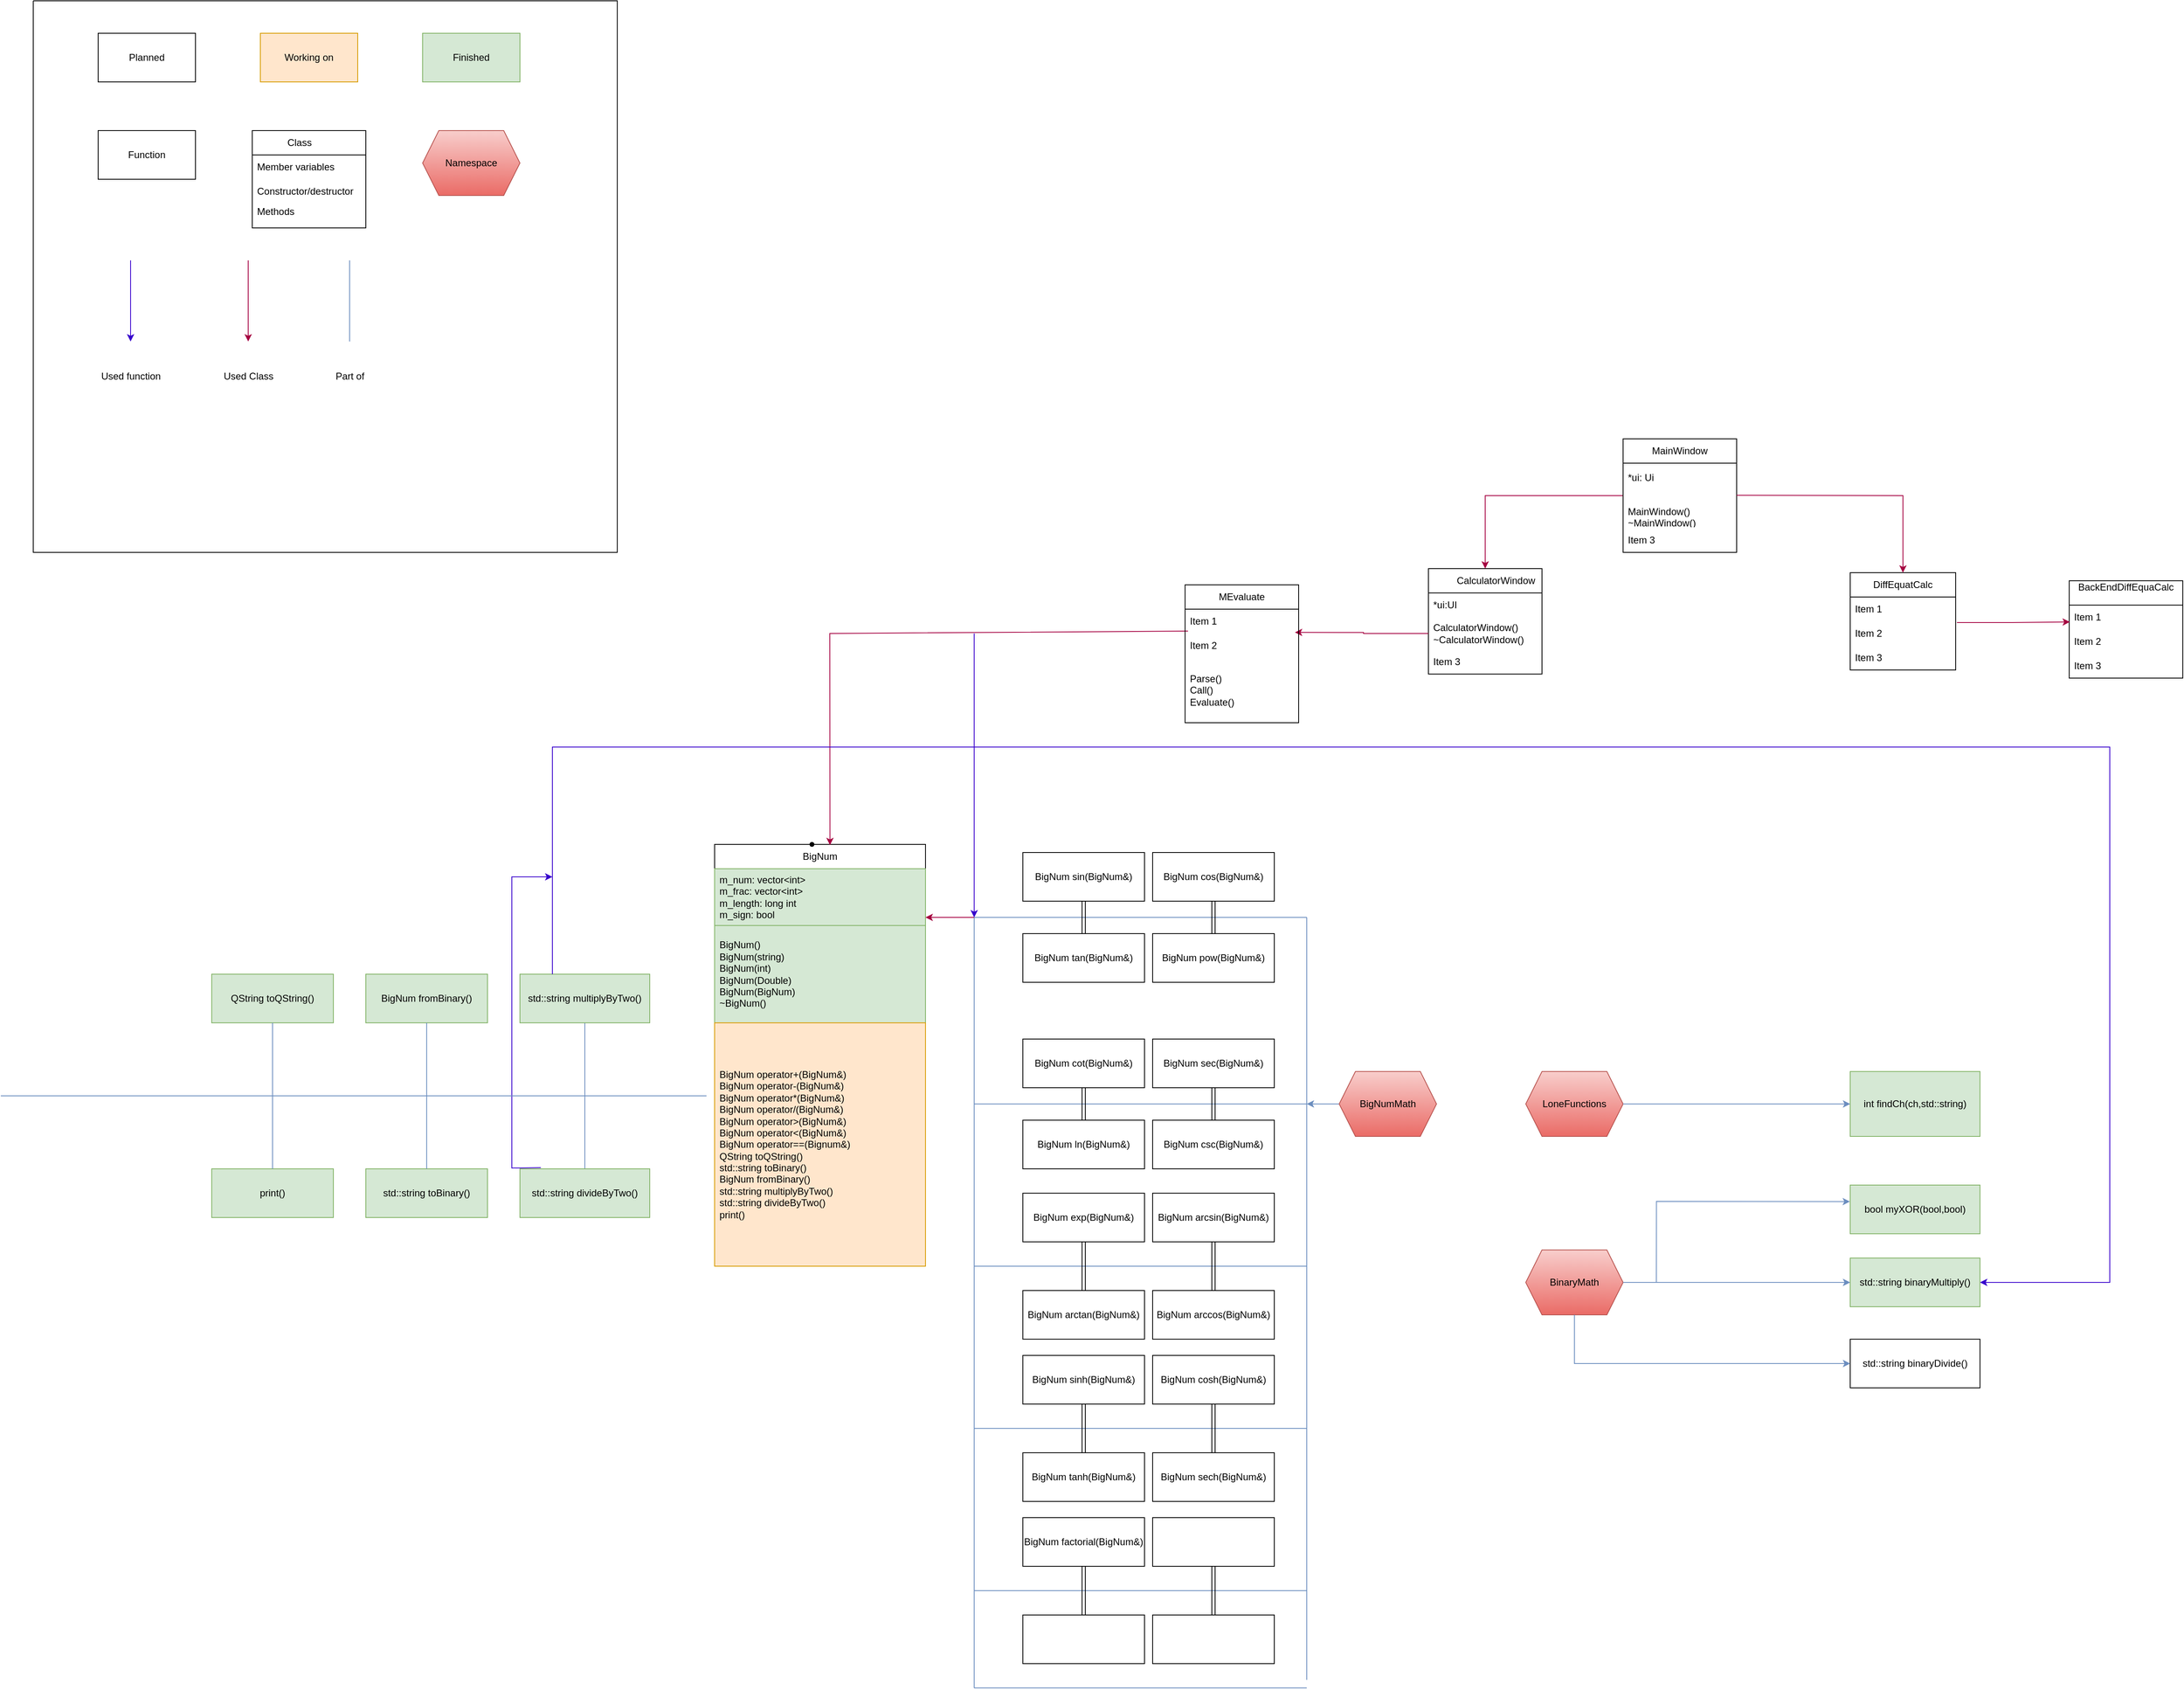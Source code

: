 <mxfile version="25.0.3">
  <diagram name="Page-1" id="wpjNXMdoYafT5c4S4e7b">
    <mxGraphModel dx="2349" dy="2045" grid="1" gridSize="10" guides="1" tooltips="1" connect="1" arrows="1" fold="1" page="1" pageScale="1" pageWidth="850" pageHeight="1100" background="none" math="0" shadow="0">
      <root>
        <mxCell id="0" />
        <mxCell id="1" parent="0" />
        <mxCell id="IW--40aOMqE-fzdoDW7e-1" value="BigNum" style="swimlane;fontStyle=0;childLayout=stackLayout;horizontal=1;startSize=30;horizontalStack=0;resizeParent=1;resizeParentMax=0;resizeLast=0;collapsible=1;marginBottom=0;whiteSpace=wrap;html=1;" parent="1" vertex="1">
          <mxGeometry x="120" y="120" width="260" height="220" as="geometry" />
        </mxCell>
        <mxCell id="IW--40aOMqE-fzdoDW7e-2" value="&lt;div&gt;m_num: vector&amp;lt;int&amp;gt;&lt;/div&gt;&lt;div&gt;m_frac: vector&amp;lt;int&amp;gt;&lt;br&gt;&lt;/div&gt;&lt;div&gt;m_length: long int&lt;/div&gt;&lt;div&gt;m_sign: bool&lt;br&gt;&lt;/div&gt;" style="text;strokeColor=#82b366;fillColor=#d5e8d4;align=left;verticalAlign=middle;spacingLeft=4;spacingRight=4;overflow=hidden;points=[[0,0.5],[1,0.5]];portConstraint=eastwest;rotatable=0;whiteSpace=wrap;html=1;" parent="IW--40aOMqE-fzdoDW7e-1" vertex="1">
          <mxGeometry y="30" width="260" height="70" as="geometry" />
        </mxCell>
        <mxCell id="IW--40aOMqE-fzdoDW7e-3" value="&lt;div&gt;BigNum()&lt;br&gt;&lt;/div&gt;&lt;div&gt;BigNum(string)&lt;/div&gt;&lt;div&gt;BigNum(int)&lt;/div&gt;&lt;div&gt;BigNum(Double)&lt;/div&gt;&lt;div&gt;BigNum(BigNum)&lt;br&gt;&lt;/div&gt;&lt;div&gt;~BigNum()&lt;br&gt;&lt;/div&gt;" style="text;strokeColor=#82b366;fillColor=#d5e8d4;align=left;verticalAlign=middle;spacingLeft=4;spacingRight=4;overflow=hidden;points=[[0,0.5],[1,0.5]];portConstraint=eastwest;rotatable=1;whiteSpace=wrap;html=1;movable=1;resizable=1;deletable=1;editable=1;locked=0;connectable=1;" parent="IW--40aOMqE-fzdoDW7e-1" vertex="1">
          <mxGeometry y="100" width="260" height="120" as="geometry" />
        </mxCell>
        <mxCell id="IW--40aOMqE-fzdoDW7e-9" value="BigNum sin(BigNum&amp;amp;)" style="rounded=0;whiteSpace=wrap;html=1;" parent="1" vertex="1">
          <mxGeometry x="500" y="130" width="150" height="60" as="geometry" />
        </mxCell>
        <mxCell id="IW--40aOMqE-fzdoDW7e-10" value="BigNum cos(BigNum&amp;amp;)" style="rounded=0;whiteSpace=wrap;html=1;" parent="1" vertex="1">
          <mxGeometry x="660" y="130" width="150" height="60" as="geometry" />
        </mxCell>
        <mxCell id="IW--40aOMqE-fzdoDW7e-11" value="BigNum tan(BigNum&amp;amp;)" style="rounded=0;whiteSpace=wrap;html=1;" parent="1" vertex="1">
          <mxGeometry x="500" y="230" width="150" height="60" as="geometry" />
        </mxCell>
        <mxCell id="IW--40aOMqE-fzdoDW7e-12" value="BigNum pow(BigNum&amp;amp;)" style="rounded=0;whiteSpace=wrap;html=1;" parent="1" vertex="1">
          <mxGeometry x="660" y="230" width="150" height="60" as="geometry" />
        </mxCell>
        <mxCell id="IW--40aOMqE-fzdoDW7e-19" value="" style="endArrow=none;html=1;rounded=0;fillColor=#dae8fc;strokeColor=#6c8ebf;" parent="1" edge="1">
          <mxGeometry width="50" height="50" relative="1" as="geometry">
            <mxPoint x="440" y="210" as="sourcePoint" />
            <mxPoint x="850" y="210" as="targetPoint" />
          </mxGeometry>
        </mxCell>
        <mxCell id="IW--40aOMqE-fzdoDW7e-20" value="" style="shape=link;html=1;rounded=0;exitX=0.5;exitY=1;exitDx=0;exitDy=0;" parent="1" source="IW--40aOMqE-fzdoDW7e-9" edge="1">
          <mxGeometry width="100" relative="1" as="geometry">
            <mxPoint x="370" y="390" as="sourcePoint" />
            <mxPoint x="575" y="210" as="targetPoint" />
          </mxGeometry>
        </mxCell>
        <mxCell id="IW--40aOMqE-fzdoDW7e-21" value="" style="shape=link;html=1;rounded=0;entryX=0.5;entryY=0;entryDx=0;entryDy=0;" parent="1" target="IW--40aOMqE-fzdoDW7e-11" edge="1">
          <mxGeometry width="100" relative="1" as="geometry">
            <mxPoint x="575" y="210" as="sourcePoint" />
            <mxPoint x="470" y="390" as="targetPoint" />
          </mxGeometry>
        </mxCell>
        <mxCell id="IW--40aOMqE-fzdoDW7e-22" value="" style="shape=link;html=1;rounded=0;exitX=0.5;exitY=1;exitDx=0;exitDy=0;entryX=0.5;entryY=0;entryDx=0;entryDy=0;" parent="1" source="IW--40aOMqE-fzdoDW7e-10" target="IW--40aOMqE-fzdoDW7e-12" edge="1">
          <mxGeometry width="100" relative="1" as="geometry">
            <mxPoint x="370" y="450" as="sourcePoint" />
            <mxPoint x="470" y="450" as="targetPoint" />
          </mxGeometry>
        </mxCell>
        <mxCell id="IW--40aOMqE-fzdoDW7e-23" value="BigNum cot(BigNum&amp;amp;)" style="rounded=0;whiteSpace=wrap;html=1;" parent="1" vertex="1">
          <mxGeometry x="500" y="360" width="150" height="60" as="geometry" />
        </mxCell>
        <mxCell id="IW--40aOMqE-fzdoDW7e-24" value="BigNum sec(BigNum&amp;amp;)" style="rounded=0;whiteSpace=wrap;html=1;" parent="1" vertex="1">
          <mxGeometry x="660" y="360" width="150" height="60" as="geometry" />
        </mxCell>
        <mxCell id="IW--40aOMqE-fzdoDW7e-25" value="BigNum ln(BigNum&amp;amp;)" style="rounded=0;whiteSpace=wrap;html=1;" parent="1" vertex="1">
          <mxGeometry x="500" y="460" width="150" height="60" as="geometry" />
        </mxCell>
        <mxCell id="IW--40aOMqE-fzdoDW7e-26" value="BigNum csc(BigNum&amp;amp;)" style="rounded=0;whiteSpace=wrap;html=1;" parent="1" vertex="1">
          <mxGeometry x="660" y="460" width="150" height="60" as="geometry" />
        </mxCell>
        <mxCell id="IW--40aOMqE-fzdoDW7e-27" value="" style="endArrow=none;html=1;rounded=0;fillColor=#dae8fc;strokeColor=#6c8ebf;" parent="1" edge="1">
          <mxGeometry width="50" height="50" relative="1" as="geometry">
            <mxPoint x="440" y="440" as="sourcePoint" />
            <mxPoint x="440" y="210" as="targetPoint" />
          </mxGeometry>
        </mxCell>
        <mxCell id="IW--40aOMqE-fzdoDW7e-28" value="" style="endArrow=none;html=1;rounded=0;fillColor=#dae8fc;strokeColor=#6c8ebf;" parent="1" edge="1">
          <mxGeometry width="50" height="50" relative="1" as="geometry">
            <mxPoint x="850" y="440" as="sourcePoint" />
            <mxPoint x="440" y="440" as="targetPoint" />
          </mxGeometry>
        </mxCell>
        <mxCell id="IW--40aOMqE-fzdoDW7e-29" value="" style="shape=link;html=1;rounded=0;entryX=0.5;entryY=1;entryDx=0;entryDy=0;exitX=0.5;exitY=0;exitDx=0;exitDy=0;" parent="1" source="IW--40aOMqE-fzdoDW7e-25" target="IW--40aOMqE-fzdoDW7e-23" edge="1">
          <mxGeometry width="100" relative="1" as="geometry">
            <mxPoint x="370" y="450" as="sourcePoint" />
            <mxPoint x="470" y="450" as="targetPoint" />
          </mxGeometry>
        </mxCell>
        <mxCell id="IW--40aOMqE-fzdoDW7e-30" value="" style="shape=link;html=1;rounded=0;exitX=0.5;exitY=1;exitDx=0;exitDy=0;entryX=0.5;entryY=0;entryDx=0;entryDy=0;" parent="1" source="IW--40aOMqE-fzdoDW7e-24" target="IW--40aOMqE-fzdoDW7e-26" edge="1">
          <mxGeometry width="100" relative="1" as="geometry">
            <mxPoint x="370" y="450" as="sourcePoint" />
            <mxPoint x="470" y="450" as="targetPoint" />
          </mxGeometry>
        </mxCell>
        <mxCell id="IW--40aOMqE-fzdoDW7e-31" value="" style="endArrow=none;html=1;rounded=0;fillColor=#dae8fc;strokeColor=#6c8ebf;" parent="1" edge="1">
          <mxGeometry width="50" height="50" relative="1" as="geometry">
            <mxPoint x="440" y="640" as="sourcePoint" />
            <mxPoint x="440" y="440" as="targetPoint" />
          </mxGeometry>
        </mxCell>
        <mxCell id="IW--40aOMqE-fzdoDW7e-32" value="" style="endArrow=none;html=1;rounded=0;fillColor=#dae8fc;strokeColor=#6c8ebf;" parent="1" edge="1">
          <mxGeometry width="50" height="50" relative="1" as="geometry">
            <mxPoint x="440" y="640" as="sourcePoint" />
            <mxPoint x="850" y="640" as="targetPoint" />
          </mxGeometry>
        </mxCell>
        <mxCell id="IW--40aOMqE-fzdoDW7e-33" value="BigNum exp(BigNum&amp;amp;)" style="rounded=0;whiteSpace=wrap;html=1;" parent="1" vertex="1">
          <mxGeometry x="500" y="550" width="150" height="60" as="geometry" />
        </mxCell>
        <mxCell id="IW--40aOMqE-fzdoDW7e-34" value="BigNum arcsin(BigNum&amp;amp;)" style="rounded=0;whiteSpace=wrap;html=1;" parent="1" vertex="1">
          <mxGeometry x="660" y="550" width="150" height="60" as="geometry" />
        </mxCell>
        <mxCell id="IW--40aOMqE-fzdoDW7e-35" value="BigNum arctan(BigNum&amp;amp;)" style="rounded=0;whiteSpace=wrap;html=1;" parent="1" vertex="1">
          <mxGeometry x="500" y="670" width="150" height="60" as="geometry" />
        </mxCell>
        <mxCell id="IW--40aOMqE-fzdoDW7e-36" value="BigNum arccos(BigNum&amp;amp;)" style="rounded=0;whiteSpace=wrap;html=1;" parent="1" vertex="1">
          <mxGeometry x="660" y="670" width="150" height="60" as="geometry" />
        </mxCell>
        <mxCell id="IW--40aOMqE-fzdoDW7e-37" value="" style="shape=link;html=1;rounded=0;exitX=0.5;exitY=0;exitDx=0;exitDy=0;entryX=0.5;entryY=1;entryDx=0;entryDy=0;" parent="1" source="IW--40aOMqE-fzdoDW7e-35" target="IW--40aOMqE-fzdoDW7e-33" edge="1">
          <mxGeometry width="100" relative="1" as="geometry">
            <mxPoint x="370" y="450" as="sourcePoint" />
            <mxPoint x="470" y="450" as="targetPoint" />
          </mxGeometry>
        </mxCell>
        <mxCell id="IW--40aOMqE-fzdoDW7e-38" value="" style="shape=link;html=1;rounded=0;entryX=0.5;entryY=0;entryDx=0;entryDy=0;exitX=0.5;exitY=1;exitDx=0;exitDy=0;" parent="1" source="IW--40aOMqE-fzdoDW7e-34" target="IW--40aOMqE-fzdoDW7e-36" edge="1">
          <mxGeometry width="100" relative="1" as="geometry">
            <mxPoint x="370" y="450" as="sourcePoint" />
            <mxPoint x="470" y="450" as="targetPoint" />
          </mxGeometry>
        </mxCell>
        <mxCell id="IW--40aOMqE-fzdoDW7e-39" value="" style="endArrow=none;html=1;rounded=0;fillColor=#dae8fc;strokeColor=#6c8ebf;" parent="1" edge="1">
          <mxGeometry width="50" height="50" relative="1" as="geometry">
            <mxPoint x="850" y="640" as="sourcePoint" />
            <mxPoint x="850" y="210" as="targetPoint" />
          </mxGeometry>
        </mxCell>
        <mxCell id="IW--40aOMqE-fzdoDW7e-40" value="" style="endArrow=none;html=1;rounded=0;" parent="1" target="IW--40aOMqE-fzdoDW7e-41" edge="1">
          <mxGeometry width="50" height="50" relative="1" as="geometry">
            <mxPoint x="880" y="440" as="sourcePoint" />
            <mxPoint x="850" y="440" as="targetPoint" />
          </mxGeometry>
        </mxCell>
        <mxCell id="IW--40aOMqE-fzdoDW7e-42" value="" style="edgeStyle=orthogonalEdgeStyle;rounded=0;orthogonalLoop=1;jettySize=auto;html=1;fillColor=#dae8fc;strokeColor=#6c8ebf;" parent="1" source="IW--40aOMqE-fzdoDW7e-41" edge="1">
          <mxGeometry relative="1" as="geometry">
            <mxPoint x="850" y="440" as="targetPoint" />
          </mxGeometry>
        </mxCell>
        <mxCell id="IW--40aOMqE-fzdoDW7e-41" value="&lt;div&gt;BigNumMath&lt;br&gt;&lt;/div&gt;" style="shape=hexagon;perimeter=hexagonPerimeter2;whiteSpace=wrap;html=1;fixedSize=1;fillColor=#f8cecc;gradientColor=#ea6b66;strokeColor=#b85450;" parent="1" vertex="1">
          <mxGeometry x="890" y="400" width="120" height="80" as="geometry" />
        </mxCell>
        <mxCell id="IW--40aOMqE-fzdoDW7e-43" value="" style="endArrow=none;html=1;rounded=0;fillColor=#dae8fc;strokeColor=#6c8ebf;" parent="1" edge="1">
          <mxGeometry width="50" height="50" relative="1" as="geometry">
            <mxPoint x="440" y="840" as="sourcePoint" />
            <mxPoint x="440" y="640" as="targetPoint" />
          </mxGeometry>
        </mxCell>
        <mxCell id="IW--40aOMqE-fzdoDW7e-4" value="&lt;div&gt;BigNum operator+(BigNum&amp;amp;)&lt;br&gt;&lt;/div&gt;&lt;div&gt;BigNum operator-(BigNum&amp;amp;)&lt;/div&gt;&lt;div&gt;BigNum operator*(BigNum&amp;amp;)&lt;/div&gt;&lt;div&gt;BigNum operator/(BigNum&amp;amp;)&lt;/div&gt;&lt;div&gt;BigNum operator&amp;gt;(BigNum&amp;amp;)&lt;/div&gt;&lt;div&gt;BigNum operator&amp;lt;(BigNum&amp;amp;)&lt;/div&gt;&lt;div&gt;BigNum operator==(Bignum&amp;amp;)&lt;br&gt;&lt;/div&gt;&lt;div&gt;QString toQString()&lt;/div&gt;&lt;div&gt;std::string toBinary()&lt;/div&gt;&lt;div&gt;BigNum fromBinary()&lt;br&gt;&lt;/div&gt;&lt;div&gt;std::string multiplyByTwo()&lt;/div&gt;&lt;div&gt;std::string divideByTwo()&lt;br&gt;&lt;/div&gt;&lt;div&gt;print()&lt;br&gt;&lt;/div&gt;" style="text;strokeColor=#d79b00;fillColor=#ffe6cc;align=left;verticalAlign=middle;spacingLeft=4;spacingRight=4;overflow=hidden;points=[[0,0.5],[1,0.5]];portConstraint=eastwest;rotatable=1;whiteSpace=wrap;html=1;movable=1;resizable=1;deletable=1;editable=1;locked=0;connectable=1;" parent="1" vertex="1">
          <mxGeometry x="120" y="340" width="260" height="300" as="geometry" />
        </mxCell>
        <mxCell id="IW--40aOMqE-fzdoDW7e-44" value="" style="endArrow=none;html=1;rounded=0;fillColor=#dae8fc;strokeColor=#6c8ebf;" parent="1" edge="1">
          <mxGeometry width="50" height="50" relative="1" as="geometry">
            <mxPoint x="440" y="840" as="sourcePoint" />
            <mxPoint x="850" y="840" as="targetPoint" />
          </mxGeometry>
        </mxCell>
        <mxCell id="IW--40aOMqE-fzdoDW7e-45" value="BigNum sinh(BigNum&amp;amp;)" style="rounded=0;whiteSpace=wrap;html=1;" parent="1" vertex="1">
          <mxGeometry x="500" y="750" width="150" height="60" as="geometry" />
        </mxCell>
        <mxCell id="IW--40aOMqE-fzdoDW7e-46" value="BigNum cosh(BigNum&amp;amp;)" style="rounded=0;whiteSpace=wrap;html=1;" parent="1" vertex="1">
          <mxGeometry x="660" y="750" width="150" height="60" as="geometry" />
        </mxCell>
        <mxCell id="IW--40aOMqE-fzdoDW7e-47" value="BigNum tanh(BigNum&amp;amp;)" style="rounded=0;whiteSpace=wrap;html=1;" parent="1" vertex="1">
          <mxGeometry x="500" y="870" width="150" height="60" as="geometry" />
        </mxCell>
        <mxCell id="IW--40aOMqE-fzdoDW7e-48" value="BigNum sech(BigNum&amp;amp;)" style="rounded=0;whiteSpace=wrap;html=1;" parent="1" vertex="1">
          <mxGeometry x="660" y="870" width="150" height="60" as="geometry" />
        </mxCell>
        <mxCell id="IW--40aOMqE-fzdoDW7e-49" value="" style="shape=link;html=1;rounded=0;exitX=0.5;exitY=0;exitDx=0;exitDy=0;entryX=0.5;entryY=1;entryDx=0;entryDy=0;" parent="1" source="IW--40aOMqE-fzdoDW7e-47" target="IW--40aOMqE-fzdoDW7e-45" edge="1">
          <mxGeometry width="100" relative="1" as="geometry">
            <mxPoint x="370" y="650" as="sourcePoint" />
            <mxPoint x="470" y="650" as="targetPoint" />
          </mxGeometry>
        </mxCell>
        <mxCell id="IW--40aOMqE-fzdoDW7e-50" value="" style="shape=link;html=1;rounded=0;entryX=0.5;entryY=0;entryDx=0;entryDy=0;exitX=0.5;exitY=1;exitDx=0;exitDy=0;" parent="1" source="IW--40aOMqE-fzdoDW7e-46" target="IW--40aOMqE-fzdoDW7e-48" edge="1">
          <mxGeometry width="100" relative="1" as="geometry">
            <mxPoint x="370" y="650" as="sourcePoint" />
            <mxPoint x="470" y="650" as="targetPoint" />
          </mxGeometry>
        </mxCell>
        <mxCell id="IW--40aOMqE-fzdoDW7e-51" value="" style="endArrow=none;html=1;rounded=0;fillColor=#dae8fc;strokeColor=#6c8ebf;" parent="1" edge="1">
          <mxGeometry width="50" height="50" relative="1" as="geometry">
            <mxPoint x="850" y="640" as="sourcePoint" />
            <mxPoint x="850" y="840" as="targetPoint" />
          </mxGeometry>
        </mxCell>
        <mxCell id="IW--40aOMqE-fzdoDW7e-64" value="" style="edgeStyle=orthogonalEdgeStyle;rounded=0;orthogonalLoop=1;jettySize=auto;html=1;fillColor=#d80073;strokeColor=#A50040;" parent="1" source="IW--40aOMqE-fzdoDW7e-52" target="IW--40aOMqE-fzdoDW7e-60" edge="1">
          <mxGeometry relative="1" as="geometry" />
        </mxCell>
        <mxCell id="IW--40aOMqE-fzdoDW7e-52" value="MainWindow" style="swimlane;fontStyle=0;childLayout=stackLayout;horizontal=1;startSize=30;horizontalStack=0;resizeParent=1;resizeParentMax=0;resizeLast=0;collapsible=1;marginBottom=0;whiteSpace=wrap;html=1;" parent="1" vertex="1">
          <mxGeometry x="1240" y="-380" width="140" height="140" as="geometry" />
        </mxCell>
        <mxCell id="IW--40aOMqE-fzdoDW7e-53" value="&lt;div&gt;*ui: Ui&lt;br&gt;&lt;/div&gt;&lt;div&gt;&lt;br&gt;&lt;/div&gt;" style="text;strokeColor=none;fillColor=none;align=left;verticalAlign=middle;spacingLeft=4;spacingRight=4;overflow=hidden;points=[[0,0.5],[1,0.5]];portConstraint=eastwest;rotatable=0;whiteSpace=wrap;html=1;" parent="IW--40aOMqE-fzdoDW7e-52" vertex="1">
          <mxGeometry y="30" width="140" height="50" as="geometry" />
        </mxCell>
        <mxCell id="IW--40aOMqE-fzdoDW7e-54" value="&lt;div&gt;MainWindow()&lt;/div&gt;&lt;div&gt;~MainWindow()&lt;br&gt;&lt;/div&gt;" style="text;strokeColor=none;fillColor=none;align=left;verticalAlign=middle;spacingLeft=4;spacingRight=4;overflow=hidden;points=[[0,0.5],[1,0.5]];portConstraint=eastwest;rotatable=0;whiteSpace=wrap;html=1;" parent="IW--40aOMqE-fzdoDW7e-52" vertex="1">
          <mxGeometry y="80" width="140" height="30" as="geometry" />
        </mxCell>
        <mxCell id="IW--40aOMqE-fzdoDW7e-55" value="Item 3" style="text;strokeColor=none;fillColor=none;align=left;verticalAlign=middle;spacingLeft=4;spacingRight=4;overflow=hidden;points=[[0,0.5],[1,0.5]];portConstraint=eastwest;rotatable=0;whiteSpace=wrap;html=1;" parent="IW--40aOMqE-fzdoDW7e-52" vertex="1">
          <mxGeometry y="110" width="140" height="30" as="geometry" />
        </mxCell>
        <mxCell id="IW--40aOMqE-fzdoDW7e-60" value="&lt;span style=&quot;white-space: pre;&quot;&gt;&#x9;&lt;/span&gt;CalculatorWindow" style="swimlane;fontStyle=0;childLayout=stackLayout;horizontal=1;startSize=30;horizontalStack=0;resizeParent=1;resizeParentMax=0;resizeLast=0;collapsible=1;marginBottom=0;whiteSpace=wrap;html=1;" parent="1" vertex="1">
          <mxGeometry x="1000" y="-220" width="140" height="130" as="geometry" />
        </mxCell>
        <mxCell id="IW--40aOMqE-fzdoDW7e-61" value="*ui:UI" style="text;strokeColor=none;fillColor=none;align=left;verticalAlign=middle;spacingLeft=4;spacingRight=4;overflow=hidden;points=[[0,0.5],[1,0.5]];portConstraint=eastwest;rotatable=0;whiteSpace=wrap;html=1;" parent="IW--40aOMqE-fzdoDW7e-60" vertex="1">
          <mxGeometry y="30" width="140" height="30" as="geometry" />
        </mxCell>
        <mxCell id="IW--40aOMqE-fzdoDW7e-62" value="&lt;div&gt;CalculatorWindow()&lt;/div&gt;&lt;div&gt;~CalculatorWindow()&lt;br&gt;&lt;/div&gt;" style="text;strokeColor=none;fillColor=none;align=left;verticalAlign=middle;spacingLeft=4;spacingRight=4;overflow=hidden;points=[[0,0.5],[1,0.5]];portConstraint=eastwest;rotatable=0;whiteSpace=wrap;html=1;" parent="IW--40aOMqE-fzdoDW7e-60" vertex="1">
          <mxGeometry y="60" width="140" height="40" as="geometry" />
        </mxCell>
        <mxCell id="IW--40aOMqE-fzdoDW7e-63" value="Item 3" style="text;strokeColor=none;fillColor=none;align=left;verticalAlign=middle;spacingLeft=4;spacingRight=4;overflow=hidden;points=[[0,0.5],[1,0.5]];portConstraint=eastwest;rotatable=0;whiteSpace=wrap;html=1;" parent="IW--40aOMqE-fzdoDW7e-60" vertex="1">
          <mxGeometry y="100" width="140" height="30" as="geometry" />
        </mxCell>
        <mxCell id="IW--40aOMqE-fzdoDW7e-66" value="" style="shape=waypoint;sketch=0;size=6;pointerEvents=1;points=[];fillColor=default;resizable=0;rotatable=0;perimeter=centerPerimeter;snapToPoint=1;fontStyle=0;startSize=30;" parent="1" vertex="1">
          <mxGeometry x="230" y="110" width="20" height="20" as="geometry" />
        </mxCell>
        <mxCell id="IW--40aOMqE-fzdoDW7e-76" value="" style="edgeStyle=orthogonalEdgeStyle;rounded=0;orthogonalLoop=1;jettySize=auto;html=1;fillColor=#d80073;strokeColor=#A50040;entryX=0.967;entryY=0.956;entryDx=0;entryDy=0;entryPerimeter=0;" parent="1" source="IW--40aOMqE-fzdoDW7e-62" target="IW--40aOMqE-fzdoDW7e-181" edge="1">
          <mxGeometry relative="1" as="geometry">
            <mxPoint x="845.0" y="-140" as="targetPoint" />
          </mxGeometry>
        </mxCell>
        <mxCell id="IW--40aOMqE-fzdoDW7e-78" value="" style="endArrow=classic;html=1;rounded=0;entryX=0.547;entryY=0.004;entryDx=0;entryDy=0;entryPerimeter=0;fillColor=#d80073;strokeColor=#A50040;exitX=0.026;exitY=-0.1;exitDx=0;exitDy=0;exitPerimeter=0;" parent="1" source="IW--40aOMqE-fzdoDW7e-182" target="IW--40aOMqE-fzdoDW7e-1" edge="1">
          <mxGeometry width="50" height="50" relative="1" as="geometry">
            <mxPoint x="690" y="-140" as="sourcePoint" />
            <mxPoint x="900" y="160" as="targetPoint" />
            <Array as="points">
              <mxPoint x="262" y="-140" />
            </Array>
          </mxGeometry>
        </mxCell>
        <mxCell id="IW--40aOMqE-fzdoDW7e-80" value="&lt;div&gt;&lt;br&gt;&lt;/div&gt;&lt;div&gt;LoneFunctions&lt;/div&gt;&lt;div&gt;&lt;br&gt;&lt;/div&gt;" style="shape=hexagon;perimeter=hexagonPerimeter2;whiteSpace=wrap;html=1;fixedSize=1;fillColor=#f8cecc;gradientColor=#ea6b66;strokeColor=#b85450;" parent="1" vertex="1">
          <mxGeometry x="1120" y="400" width="120" height="80" as="geometry" />
        </mxCell>
        <mxCell id="IW--40aOMqE-fzdoDW7e-81" value="int findCh(ch,std::string)" style="rounded=0;whiteSpace=wrap;html=1;fillColor=#d5e8d4;strokeColor=#82b366;" parent="1" vertex="1">
          <mxGeometry x="1520" y="400" width="160" height="80" as="geometry" />
        </mxCell>
        <mxCell id="IW--40aOMqE-fzdoDW7e-82" value="" style="edgeStyle=orthogonalEdgeStyle;rounded=0;orthogonalLoop=1;jettySize=auto;html=1;fillColor=#dae8fc;strokeColor=#6c8ebf;" parent="1" source="IW--40aOMqE-fzdoDW7e-80" target="IW--40aOMqE-fzdoDW7e-81" edge="1">
          <mxGeometry relative="1" as="geometry" />
        </mxCell>
        <mxCell id="IW--40aOMqE-fzdoDW7e-83" value="" style="endArrow=none;html=1;rounded=0;fillColor=#dae8fc;strokeColor=#6c8ebf;" parent="1" edge="1">
          <mxGeometry width="50" height="50" relative="1" as="geometry">
            <mxPoint x="440" y="1040" as="sourcePoint" />
            <mxPoint x="440" y="840" as="targetPoint" />
          </mxGeometry>
        </mxCell>
        <mxCell id="IW--40aOMqE-fzdoDW7e-84" value="" style="endArrow=none;html=1;rounded=0;fillColor=#dae8fc;strokeColor=#6c8ebf;" parent="1" edge="1">
          <mxGeometry width="50" height="50" relative="1" as="geometry">
            <mxPoint x="850" y="1150" as="sourcePoint" />
            <mxPoint x="850" y="840" as="targetPoint" />
          </mxGeometry>
        </mxCell>
        <mxCell id="IW--40aOMqE-fzdoDW7e-86" value="BigNum factorial(BigNum&amp;amp;)" style="rounded=0;whiteSpace=wrap;html=1;" parent="1" vertex="1">
          <mxGeometry x="500" y="950" width="150" height="60" as="geometry" />
        </mxCell>
        <mxCell id="IW--40aOMqE-fzdoDW7e-87" value="" style="rounded=0;whiteSpace=wrap;html=1;" parent="1" vertex="1">
          <mxGeometry x="660" y="950" width="150" height="60" as="geometry" />
        </mxCell>
        <mxCell id="IW--40aOMqE-fzdoDW7e-88" value="" style="endArrow=none;html=1;rounded=0;fillColor=#dae8fc;strokeColor=#6c8ebf;" parent="1" edge="1">
          <mxGeometry width="50" height="50" relative="1" as="geometry">
            <mxPoint x="440" y="1160" as="sourcePoint" />
            <mxPoint x="850" y="1160" as="targetPoint" />
          </mxGeometry>
        </mxCell>
        <mxCell id="IW--40aOMqE-fzdoDW7e-89" value="" style="rounded=0;whiteSpace=wrap;html=1;" parent="1" vertex="1">
          <mxGeometry x="500" y="1070" width="150" height="60" as="geometry" />
        </mxCell>
        <mxCell id="IW--40aOMqE-fzdoDW7e-90" value="" style="rounded=0;whiteSpace=wrap;html=1;" parent="1" vertex="1">
          <mxGeometry x="660" y="1070" width="150" height="60" as="geometry" />
        </mxCell>
        <mxCell id="IW--40aOMqE-fzdoDW7e-91" value="" style="endArrow=none;html=1;rounded=0;fillColor=#dae8fc;strokeColor=#6c8ebf;" parent="1" edge="1">
          <mxGeometry width="50" height="50" relative="1" as="geometry">
            <mxPoint x="440" y="1160" as="sourcePoint" />
            <mxPoint x="440" y="1040" as="targetPoint" />
            <Array as="points">
              <mxPoint x="440" y="1040" />
            </Array>
          </mxGeometry>
        </mxCell>
        <mxCell id="IW--40aOMqE-fzdoDW7e-93" value="" style="endArrow=none;html=1;rounded=0;fillColor=#dae8fc;strokeColor=#6c8ebf;" parent="1" edge="1">
          <mxGeometry width="50" height="50" relative="1" as="geometry">
            <mxPoint x="440" y="1040" as="sourcePoint" />
            <mxPoint x="850" y="1040" as="targetPoint" />
          </mxGeometry>
        </mxCell>
        <mxCell id="IW--40aOMqE-fzdoDW7e-94" value="" style="shape=link;html=1;rounded=0;exitX=0.5;exitY=1;exitDx=0;exitDy=0;entryX=0.5;entryY=0;entryDx=0;entryDy=0;" parent="1" source="IW--40aOMqE-fzdoDW7e-86" target="IW--40aOMqE-fzdoDW7e-89" edge="1">
          <mxGeometry width="100" relative="1" as="geometry">
            <mxPoint x="700" y="860" as="sourcePoint" />
            <mxPoint x="800" y="860" as="targetPoint" />
          </mxGeometry>
        </mxCell>
        <mxCell id="IW--40aOMqE-fzdoDW7e-95" value="" style="shape=link;html=1;rounded=0;exitX=0.5;exitY=1;exitDx=0;exitDy=0;entryX=0.5;entryY=0;entryDx=0;entryDy=0;" parent="1" source="IW--40aOMqE-fzdoDW7e-87" target="IW--40aOMqE-fzdoDW7e-90" edge="1">
          <mxGeometry width="100" relative="1" as="geometry">
            <mxPoint x="700" y="860" as="sourcePoint" />
            <mxPoint x="800" y="860" as="targetPoint" />
          </mxGeometry>
        </mxCell>
        <mxCell id="IW--40aOMqE-fzdoDW7e-118" value="DiffEquatCalc" style="swimlane;fontStyle=0;childLayout=stackLayout;horizontal=1;startSize=30;horizontalStack=0;resizeParent=1;resizeParentMax=0;resizeLast=0;collapsible=1;marginBottom=0;whiteSpace=wrap;html=1;" parent="1" vertex="1">
          <mxGeometry x="1520" y="-215" width="130" height="120" as="geometry" />
        </mxCell>
        <mxCell id="IW--40aOMqE-fzdoDW7e-119" value="Item 1" style="text;strokeColor=none;fillColor=none;align=left;verticalAlign=middle;spacingLeft=4;spacingRight=4;overflow=hidden;points=[[0,0.5],[1,0.5]];portConstraint=eastwest;rotatable=0;whiteSpace=wrap;html=1;" parent="IW--40aOMqE-fzdoDW7e-118" vertex="1">
          <mxGeometry y="30" width="130" height="30" as="geometry" />
        </mxCell>
        <mxCell id="IW--40aOMqE-fzdoDW7e-120" value="Item 2" style="text;strokeColor=none;fillColor=none;align=left;verticalAlign=middle;spacingLeft=4;spacingRight=4;overflow=hidden;points=[[0,0.5],[1,0.5]];portConstraint=eastwest;rotatable=0;whiteSpace=wrap;html=1;" parent="IW--40aOMqE-fzdoDW7e-118" vertex="1">
          <mxGeometry y="60" width="130" height="30" as="geometry" />
        </mxCell>
        <mxCell id="IW--40aOMqE-fzdoDW7e-121" value="Item 3" style="text;strokeColor=none;fillColor=none;align=left;verticalAlign=middle;spacingLeft=4;spacingRight=4;overflow=hidden;points=[[0,0.5],[1,0.5]];portConstraint=eastwest;rotatable=0;whiteSpace=wrap;html=1;" parent="IW--40aOMqE-fzdoDW7e-118" vertex="1">
          <mxGeometry y="90" width="130" height="30" as="geometry" />
        </mxCell>
        <mxCell id="IW--40aOMqE-fzdoDW7e-123" value="&lt;div&gt;BackEndDiffEquaCalc&lt;/div&gt;&lt;div&gt;&lt;br&gt;&lt;/div&gt;" style="swimlane;fontStyle=0;childLayout=stackLayout;horizontal=1;startSize=30;horizontalStack=0;resizeParent=1;resizeParentMax=0;resizeLast=0;collapsible=1;marginBottom=0;whiteSpace=wrap;html=1;" parent="1" vertex="1">
          <mxGeometry x="1790" y="-205" width="140" height="120" as="geometry" />
        </mxCell>
        <mxCell id="IW--40aOMqE-fzdoDW7e-124" value="Item 1" style="text;strokeColor=none;fillColor=none;align=left;verticalAlign=middle;spacingLeft=4;spacingRight=4;overflow=hidden;points=[[0,0.5],[1,0.5]];portConstraint=eastwest;rotatable=0;whiteSpace=wrap;html=1;" parent="IW--40aOMqE-fzdoDW7e-123" vertex="1">
          <mxGeometry y="30" width="140" height="30" as="geometry" />
        </mxCell>
        <mxCell id="IW--40aOMqE-fzdoDW7e-125" value="Item 2" style="text;strokeColor=none;fillColor=none;align=left;verticalAlign=middle;spacingLeft=4;spacingRight=4;overflow=hidden;points=[[0,0.5],[1,0.5]];portConstraint=eastwest;rotatable=0;whiteSpace=wrap;html=1;" parent="IW--40aOMqE-fzdoDW7e-123" vertex="1">
          <mxGeometry y="60" width="140" height="30" as="geometry" />
        </mxCell>
        <mxCell id="IW--40aOMqE-fzdoDW7e-126" value="Item 3" style="text;strokeColor=none;fillColor=none;align=left;verticalAlign=middle;spacingLeft=4;spacingRight=4;overflow=hidden;points=[[0,0.5],[1,0.5]];portConstraint=eastwest;rotatable=0;whiteSpace=wrap;html=1;" parent="IW--40aOMqE-fzdoDW7e-123" vertex="1">
          <mxGeometry y="90" width="140" height="30" as="geometry" />
        </mxCell>
        <mxCell id="IW--40aOMqE-fzdoDW7e-127" value="" style="edgeStyle=orthogonalEdgeStyle;rounded=0;orthogonalLoop=1;jettySize=auto;html=1;exitX=1.012;exitY=0.049;exitDx=0;exitDy=0;exitPerimeter=0;entryX=0.006;entryY=0.691;entryDx=0;entryDy=0;entryPerimeter=0;fillColor=#d80073;strokeColor=#A50040;" parent="1" source="IW--40aOMqE-fzdoDW7e-120" target="IW--40aOMqE-fzdoDW7e-124" edge="1">
          <mxGeometry relative="1" as="geometry" />
        </mxCell>
        <mxCell id="IW--40aOMqE-fzdoDW7e-128" value="" style="endArrow=classic;html=1;rounded=0;exitX=1;exitY=0.792;exitDx=0;exitDy=0;exitPerimeter=0;entryX=0.5;entryY=0;entryDx=0;entryDy=0;fillColor=#d80073;strokeColor=#A50040;" parent="1" source="IW--40aOMqE-fzdoDW7e-53" target="IW--40aOMqE-fzdoDW7e-118" edge="1">
          <mxGeometry width="50" height="50" relative="1" as="geometry">
            <mxPoint x="1250" y="150" as="sourcePoint" />
            <mxPoint x="1300" y="100" as="targetPoint" />
            <Array as="points">
              <mxPoint x="1585" y="-310" />
            </Array>
          </mxGeometry>
        </mxCell>
        <mxCell id="IW--40aOMqE-fzdoDW7e-132" value="std::string binaryMultiply()" style="rounded=0;whiteSpace=wrap;html=1;fillColor=#d5e8d4;strokeColor=#82b366;" parent="1" vertex="1">
          <mxGeometry x="1520" y="630" width="160" height="60" as="geometry" />
        </mxCell>
        <mxCell id="IW--40aOMqE-fzdoDW7e-133" value="" style="endArrow=none;html=1;rounded=0;fillColor=#dae8fc;strokeColor=#6c8ebf;" parent="1" edge="1">
          <mxGeometry width="50" height="50" relative="1" as="geometry">
            <mxPoint x="110" y="430" as="sourcePoint" />
            <mxPoint x="-40" y="430" as="targetPoint" />
            <Array as="points">
              <mxPoint x="30" y="430" />
            </Array>
          </mxGeometry>
        </mxCell>
        <mxCell id="IW--40aOMqE-fzdoDW7e-134" value="" style="endArrow=none;html=1;rounded=0;entryX=0.5;entryY=1;entryDx=0;entryDy=0;fillColor=#dae8fc;strokeColor=#6c8ebf;" parent="1" target="IW--40aOMqE-fzdoDW7e-136" edge="1">
          <mxGeometry width="50" height="50" relative="1" as="geometry">
            <mxPoint x="-40" y="430" as="sourcePoint" />
            <mxPoint x="-20" y="360" as="targetPoint" />
          </mxGeometry>
        </mxCell>
        <mxCell id="IW--40aOMqE-fzdoDW7e-135" value="" style="endArrow=none;html=1;rounded=0;fillColor=#dae8fc;strokeColor=#6c8ebf;" parent="1" edge="1">
          <mxGeometry width="50" height="50" relative="1" as="geometry">
            <mxPoint x="-40" y="430" as="sourcePoint" />
            <mxPoint x="-40" y="520" as="targetPoint" />
          </mxGeometry>
        </mxCell>
        <mxCell id="IW--40aOMqE-fzdoDW7e-136" value="&lt;div&gt;std::string multiplyByTwo()&lt;/div&gt;" style="rounded=0;whiteSpace=wrap;html=1;fillColor=#d5e8d4;strokeColor=#82b366;" parent="1" vertex="1">
          <mxGeometry x="-120" y="280" width="160" height="60" as="geometry" />
        </mxCell>
        <mxCell id="IW--40aOMqE-fzdoDW7e-137" value="std::string divideByTwo()" style="rounded=0;whiteSpace=wrap;html=1;fillColor=#d5e8d4;strokeColor=#82b366;" parent="1" vertex="1">
          <mxGeometry x="-120" y="520" width="160" height="60" as="geometry" />
        </mxCell>
        <mxCell id="IW--40aOMqE-fzdoDW7e-140" value="" style="endArrow=classic;html=1;rounded=0;exitX=0.25;exitY=0;exitDx=0;exitDy=0;fillColor=#6a00ff;strokeColor=#3700CC;entryX=1;entryY=0.5;entryDx=0;entryDy=0;" parent="1" source="IW--40aOMqE-fzdoDW7e-136" target="IW--40aOMqE-fzdoDW7e-132" edge="1">
          <mxGeometry width="50" height="50" relative="1" as="geometry">
            <mxPoint x="360" y="470" as="sourcePoint" />
            <mxPoint x="1840" y="650" as="targetPoint" />
            <Array as="points">
              <mxPoint x="-80" />
              <mxPoint x="1840" />
              <mxPoint x="1840" y="660" />
            </Array>
          </mxGeometry>
        </mxCell>
        <mxCell id="IW--40aOMqE-fzdoDW7e-141" value="" style="endArrow=classic;html=1;rounded=0;exitX=0.161;exitY=-0.025;exitDx=0;exitDy=0;exitPerimeter=0;fillColor=#6a00ff;strokeColor=#3700CC;" parent="1" source="IW--40aOMqE-fzdoDW7e-137" edge="1">
          <mxGeometry width="50" height="50" relative="1" as="geometry">
            <mxPoint x="210" y="350" as="sourcePoint" />
            <mxPoint x="-80" y="160" as="targetPoint" />
            <Array as="points">
              <mxPoint x="-130" y="519" />
              <mxPoint x="-130" y="160" />
            </Array>
          </mxGeometry>
        </mxCell>
        <mxCell id="IW--40aOMqE-fzdoDW7e-143" value="BigNum fromBinary()" style="rounded=0;whiteSpace=wrap;html=1;fillColor=#d5e8d4;strokeColor=#82b366;" parent="1" vertex="1">
          <mxGeometry x="-310" y="280" width="150" height="60" as="geometry" />
        </mxCell>
        <mxCell id="IW--40aOMqE-fzdoDW7e-144" value="&lt;div&gt;std::string toBinary()&lt;/div&gt;" style="rounded=0;whiteSpace=wrap;html=1;fillColor=#d5e8d4;strokeColor=#82b366;" parent="1" vertex="1">
          <mxGeometry x="-310" y="520" width="150" height="60" as="geometry" />
        </mxCell>
        <mxCell id="IW--40aOMqE-fzdoDW7e-145" value="" style="endArrow=none;html=1;rounded=0;exitX=0.5;exitY=1;exitDx=0;exitDy=0;entryX=0.5;entryY=0;entryDx=0;entryDy=0;fillColor=#dae8fc;strokeColor=#6c8ebf;" parent="1" source="IW--40aOMqE-fzdoDW7e-143" target="IW--40aOMqE-fzdoDW7e-144" edge="1">
          <mxGeometry width="50" height="50" relative="1" as="geometry">
            <mxPoint x="90" y="450" as="sourcePoint" />
            <mxPoint x="140" y="400" as="targetPoint" />
          </mxGeometry>
        </mxCell>
        <mxCell id="IW--40aOMqE-fzdoDW7e-146" value="" style="endArrow=none;html=1;rounded=0;fillColor=#dae8fc;strokeColor=#6c8ebf;" parent="1" edge="1">
          <mxGeometry width="50" height="50" relative="1" as="geometry">
            <mxPoint x="-40" y="430" as="sourcePoint" />
            <mxPoint x="-760" y="430" as="targetPoint" />
          </mxGeometry>
        </mxCell>
        <mxCell id="IW--40aOMqE-fzdoDW7e-148" value="&lt;div&gt;QString toQString()&lt;/div&gt;" style="rounded=0;whiteSpace=wrap;html=1;fillColor=#d5e8d4;strokeColor=#82b366;" parent="1" vertex="1">
          <mxGeometry x="-500" y="280" width="150" height="60" as="geometry" />
        </mxCell>
        <mxCell id="IW--40aOMqE-fzdoDW7e-149" value="&lt;div&gt;print()&lt;br&gt;&lt;/div&gt;" style="rounded=0;whiteSpace=wrap;html=1;fillColor=#d5e8d4;strokeColor=#82b366;" parent="1" vertex="1">
          <mxGeometry x="-500" y="520" width="150" height="60" as="geometry" />
        </mxCell>
        <mxCell id="IW--40aOMqE-fzdoDW7e-150" value="" style="endArrow=none;html=1;rounded=0;exitX=0.5;exitY=1;exitDx=0;exitDy=0;entryX=0.5;entryY=0;entryDx=0;entryDy=0;fillColor=#dae8fc;strokeColor=#6c8ebf;" parent="1" source="IW--40aOMqE-fzdoDW7e-148" target="IW--40aOMqE-fzdoDW7e-149" edge="1">
          <mxGeometry width="50" height="50" relative="1" as="geometry">
            <mxPoint x="-100" y="450" as="sourcePoint" />
            <mxPoint x="-50" y="400" as="targetPoint" />
          </mxGeometry>
        </mxCell>
        <mxCell id="IW--40aOMqE-fzdoDW7e-152" value="&lt;div&gt;&lt;br&gt;&lt;/div&gt;&lt;div&gt;BinaryMath&lt;/div&gt;&lt;div&gt;&lt;br&gt;&lt;/div&gt;" style="shape=hexagon;perimeter=hexagonPerimeter2;whiteSpace=wrap;html=1;fixedSize=1;fillColor=#f8cecc;strokeColor=#b85450;gradientColor=#ea6b66;" parent="1" vertex="1">
          <mxGeometry x="1120" y="620" width="120" height="80" as="geometry" />
        </mxCell>
        <mxCell id="IW--40aOMqE-fzdoDW7e-155" value="" style="endArrow=classic;html=1;rounded=0;exitX=1;exitY=0.5;exitDx=0;exitDy=0;entryX=0;entryY=0.5;entryDx=0;entryDy=0;fillColor=#dae8fc;strokeColor=#6c8ebf;" parent="1" source="IW--40aOMqE-fzdoDW7e-152" target="IW--40aOMqE-fzdoDW7e-132" edge="1">
          <mxGeometry width="50" height="50" relative="1" as="geometry">
            <mxPoint x="1030" y="520" as="sourcePoint" />
            <mxPoint x="1080" y="470" as="targetPoint" />
          </mxGeometry>
        </mxCell>
        <mxCell id="IW--40aOMqE-fzdoDW7e-157" value="std::string binaryDivide()" style="rounded=0;whiteSpace=wrap;html=1;" parent="1" vertex="1">
          <mxGeometry x="1520" y="730" width="160" height="60" as="geometry" />
        </mxCell>
        <mxCell id="IW--40aOMqE-fzdoDW7e-158" value="" style="endArrow=classic;html=1;rounded=0;exitX=0.5;exitY=1;exitDx=0;exitDy=0;entryX=0;entryY=0.5;entryDx=0;entryDy=0;fillColor=#dae8fc;strokeColor=#6c8ebf;" parent="1" source="IW--40aOMqE-fzdoDW7e-152" target="IW--40aOMqE-fzdoDW7e-157" edge="1">
          <mxGeometry width="50" height="50" relative="1" as="geometry">
            <mxPoint x="1050" y="500" as="sourcePoint" />
            <mxPoint x="1100" y="450" as="targetPoint" />
            <Array as="points">
              <mxPoint x="1180" y="760" />
            </Array>
          </mxGeometry>
        </mxCell>
        <mxCell id="IW--40aOMqE-fzdoDW7e-159" value="&lt;div&gt;Planned&lt;/div&gt;" style="rounded=0;whiteSpace=wrap;html=1;" parent="1" vertex="1">
          <mxGeometry x="-640" y="-880" width="120" height="60" as="geometry" />
        </mxCell>
        <mxCell id="IW--40aOMqE-fzdoDW7e-160" value="&lt;div&gt;Working on&lt;/div&gt;" style="rounded=0;whiteSpace=wrap;html=1;fillColor=#ffe6cc;strokeColor=#d79b00;" parent="1" vertex="1">
          <mxGeometry x="-440" y="-880" width="120" height="60" as="geometry" />
        </mxCell>
        <mxCell id="IW--40aOMqE-fzdoDW7e-161" value="&lt;div&gt;Finished&lt;/div&gt;" style="rounded=0;whiteSpace=wrap;html=1;fillColor=#d5e8d4;strokeColor=#82b366;" parent="1" vertex="1">
          <mxGeometry x="-240" y="-880" width="120" height="60" as="geometry" />
        </mxCell>
        <mxCell id="IW--40aOMqE-fzdoDW7e-162" value="&lt;div&gt;Function&lt;/div&gt;" style="rounded=0;whiteSpace=wrap;html=1;" parent="1" vertex="1">
          <mxGeometry x="-640" y="-760" width="120" height="60" as="geometry" />
        </mxCell>
        <mxCell id="IW--40aOMqE-fzdoDW7e-163" value="Class&lt;span style=&quot;white-space: pre;&quot;&gt;&#x9;&lt;/span&gt;" style="swimlane;fontStyle=0;childLayout=stackLayout;horizontal=1;startSize=30;horizontalStack=0;resizeParent=1;resizeParentMax=0;resizeLast=0;collapsible=1;marginBottom=0;whiteSpace=wrap;html=1;" parent="1" vertex="1">
          <mxGeometry x="-450" y="-760" width="140" height="120" as="geometry" />
        </mxCell>
        <mxCell id="IW--40aOMqE-fzdoDW7e-164" value="Member variables" style="text;strokeColor=none;fillColor=none;align=left;verticalAlign=middle;spacingLeft=4;spacingRight=4;overflow=hidden;points=[[0,0.5],[1,0.5]];portConstraint=eastwest;rotatable=0;whiteSpace=wrap;html=1;" parent="IW--40aOMqE-fzdoDW7e-163" vertex="1">
          <mxGeometry y="30" width="140" height="30" as="geometry" />
        </mxCell>
        <mxCell id="IW--40aOMqE-fzdoDW7e-165" value="Constructor/destructor" style="text;strokeColor=none;fillColor=none;align=left;verticalAlign=middle;spacingLeft=4;spacingRight=4;overflow=hidden;points=[[0,0.5],[1,0.5]];portConstraint=eastwest;rotatable=0;whiteSpace=wrap;html=1;" parent="IW--40aOMqE-fzdoDW7e-163" vertex="1">
          <mxGeometry y="60" width="140" height="30" as="geometry" />
        </mxCell>
        <mxCell id="IW--40aOMqE-fzdoDW7e-166" value="&lt;div&gt;Methods&lt;/div&gt;&lt;div&gt;&lt;br&gt;&lt;/div&gt;" style="text;strokeColor=none;fillColor=none;align=left;verticalAlign=middle;spacingLeft=4;spacingRight=4;overflow=hidden;points=[[0,0.5],[1,0.5]];portConstraint=eastwest;rotatable=0;whiteSpace=wrap;html=1;" parent="IW--40aOMqE-fzdoDW7e-163" vertex="1">
          <mxGeometry y="90" width="140" height="30" as="geometry" />
        </mxCell>
        <mxCell id="IW--40aOMqE-fzdoDW7e-167" value="&lt;div&gt;Namespace&lt;/div&gt;" style="shape=hexagon;perimeter=hexagonPerimeter2;whiteSpace=wrap;html=1;fixedSize=1;fillColor=#f8cecc;gradientColor=#ea6b66;strokeColor=#b85450;" parent="1" vertex="1">
          <mxGeometry x="-240" y="-760" width="120" height="80" as="geometry" />
        </mxCell>
        <mxCell id="IW--40aOMqE-fzdoDW7e-168" value="" style="endArrow=classic;html=1;rounded=0;fillColor=#6a00ff;strokeColor=#3700CC;" parent="1" edge="1">
          <mxGeometry width="50" height="50" relative="1" as="geometry">
            <mxPoint x="-600" y="-600" as="sourcePoint" />
            <mxPoint x="-600" y="-500" as="targetPoint" />
            <Array as="points">
              <mxPoint x="-600" y="-510" />
            </Array>
          </mxGeometry>
        </mxCell>
        <mxCell id="IW--40aOMqE-fzdoDW7e-169" value="&lt;div&gt;Used function&lt;/div&gt;" style="text;html=1;align=center;verticalAlign=middle;resizable=0;points=[];autosize=1;strokeColor=none;fillColor=none;" parent="1" vertex="1">
          <mxGeometry x="-650" y="-472" width="100" height="30" as="geometry" />
        </mxCell>
        <mxCell id="IW--40aOMqE-fzdoDW7e-170" value="" style="endArrow=classic;html=1;rounded=0;fillColor=#d80073;strokeColor=#A50040;" parent="1" edge="1">
          <mxGeometry width="50" height="50" relative="1" as="geometry">
            <mxPoint x="-455" y="-600" as="sourcePoint" />
            <mxPoint x="-455" y="-500" as="targetPoint" />
            <Array as="points">
              <mxPoint x="-455" y="-510" />
            </Array>
          </mxGeometry>
        </mxCell>
        <mxCell id="IW--40aOMqE-fzdoDW7e-171" value="&lt;div&gt;Used Class&lt;/div&gt;" style="text;html=1;align=center;verticalAlign=middle;resizable=0;points=[];autosize=1;strokeColor=none;fillColor=none;" parent="1" vertex="1">
          <mxGeometry x="-495" y="-472" width="80" height="30" as="geometry" />
        </mxCell>
        <mxCell id="IW--40aOMqE-fzdoDW7e-172" value="" style="endArrow=classic;html=1;rounded=0;fillColor=#d80073;strokeColor=#A50040;" parent="1" edge="1">
          <mxGeometry width="50" height="50" relative="1" as="geometry">
            <mxPoint x="440" y="210" as="sourcePoint" />
            <mxPoint x="380" y="210" as="targetPoint" />
          </mxGeometry>
        </mxCell>
        <mxCell id="IW--40aOMqE-fzdoDW7e-173" value="" style="endArrow=none;html=1;rounded=0;fillColor=#dae8fc;strokeColor=#6c8ebf;" parent="1" edge="1">
          <mxGeometry width="50" height="50" relative="1" as="geometry">
            <mxPoint x="-330" y="-600" as="sourcePoint" />
            <mxPoint x="-330" y="-500" as="targetPoint" />
          </mxGeometry>
        </mxCell>
        <mxCell id="IW--40aOMqE-fzdoDW7e-174" value="&lt;div&gt;Part of&lt;/div&gt;" style="text;html=1;align=center;verticalAlign=middle;resizable=0;points=[];autosize=1;strokeColor=none;fillColor=none;" parent="1" vertex="1">
          <mxGeometry x="-360" y="-472" width="60" height="30" as="geometry" />
        </mxCell>
        <mxCell id="IW--40aOMqE-fzdoDW7e-175" value="" style="endArrow=none;html=1;rounded=0;" parent="1" edge="1">
          <mxGeometry width="50" height="50" relative="1" as="geometry">
            <mxPoint x="-720" y="-920" as="sourcePoint" />
            <mxPoint x="-720" y="-920" as="targetPoint" />
            <Array as="points">
              <mxPoint x="-720" y="-240" />
              <mxPoint y="-240" />
              <mxPoint y="-920" />
            </Array>
          </mxGeometry>
        </mxCell>
        <mxCell id="IW--40aOMqE-fzdoDW7e-176" value="" style="endArrow=classic;html=1;rounded=0;fillColor=#6a00ff;strokeColor=#3700CC;" parent="1" edge="1">
          <mxGeometry width="50" height="50" relative="1" as="geometry">
            <mxPoint x="440" y="-140" as="sourcePoint" />
            <mxPoint x="440" y="210" as="targetPoint" />
          </mxGeometry>
        </mxCell>
        <mxCell id="IW--40aOMqE-fzdoDW7e-177" value="" style="endArrow=classic;html=1;rounded=0;entryX=-0.002;entryY=0.339;entryDx=0;entryDy=0;entryPerimeter=0;fillColor=#dae8fc;strokeColor=#6c8ebf;" parent="1" target="IW--40aOMqE-fzdoDW7e-178" edge="1">
          <mxGeometry width="50" height="50" relative="1" as="geometry">
            <mxPoint x="1281" y="660" as="sourcePoint" />
            <mxPoint x="1520" y="560.0" as="targetPoint" />
            <Array as="points">
              <mxPoint x="1281.12" y="560.1" />
            </Array>
          </mxGeometry>
        </mxCell>
        <mxCell id="IW--40aOMqE-fzdoDW7e-178" value="bool myXOR(bool,bool)" style="rounded=0;whiteSpace=wrap;html=1;fillColor=#d5e8d4;strokeColor=#82b366;" parent="1" vertex="1">
          <mxGeometry x="1520" y="540" width="160" height="60" as="geometry" />
        </mxCell>
        <mxCell id="IW--40aOMqE-fzdoDW7e-180" value="MEvaluate" style="swimlane;fontStyle=0;childLayout=stackLayout;horizontal=1;startSize=30;horizontalStack=0;resizeParent=1;resizeParentMax=0;resizeLast=0;collapsible=1;marginBottom=0;whiteSpace=wrap;html=1;" parent="1" vertex="1">
          <mxGeometry x="700" y="-200" width="140" height="170" as="geometry" />
        </mxCell>
        <mxCell id="IW--40aOMqE-fzdoDW7e-181" value="Item 1" style="text;strokeColor=none;fillColor=none;align=left;verticalAlign=middle;spacingLeft=4;spacingRight=4;overflow=hidden;points=[[0,0.5],[1,0.5]];portConstraint=eastwest;rotatable=0;whiteSpace=wrap;html=1;" parent="IW--40aOMqE-fzdoDW7e-180" vertex="1">
          <mxGeometry y="30" width="140" height="30" as="geometry" />
        </mxCell>
        <mxCell id="IW--40aOMqE-fzdoDW7e-182" value="Item 2" style="text;strokeColor=none;fillColor=none;align=left;verticalAlign=middle;spacingLeft=4;spacingRight=4;overflow=hidden;points=[[0,0.5],[1,0.5]];portConstraint=eastwest;rotatable=0;whiteSpace=wrap;html=1;" parent="IW--40aOMqE-fzdoDW7e-180" vertex="1">
          <mxGeometry y="60" width="140" height="30" as="geometry" />
        </mxCell>
        <mxCell id="IW--40aOMqE-fzdoDW7e-183" value="&lt;div&gt;Parse()&lt;/div&gt;&lt;div&gt;Call()&lt;/div&gt;&lt;div&gt;Evaluate()&lt;br&gt;&lt;/div&gt;" style="text;strokeColor=none;fillColor=none;align=left;verticalAlign=middle;spacingLeft=4;spacingRight=4;overflow=hidden;points=[[0,0.5],[1,0.5]];portConstraint=eastwest;rotatable=0;whiteSpace=wrap;html=1;" parent="IW--40aOMqE-fzdoDW7e-180" vertex="1">
          <mxGeometry y="90" width="140" height="80" as="geometry" />
        </mxCell>
      </root>
    </mxGraphModel>
  </diagram>
</mxfile>
